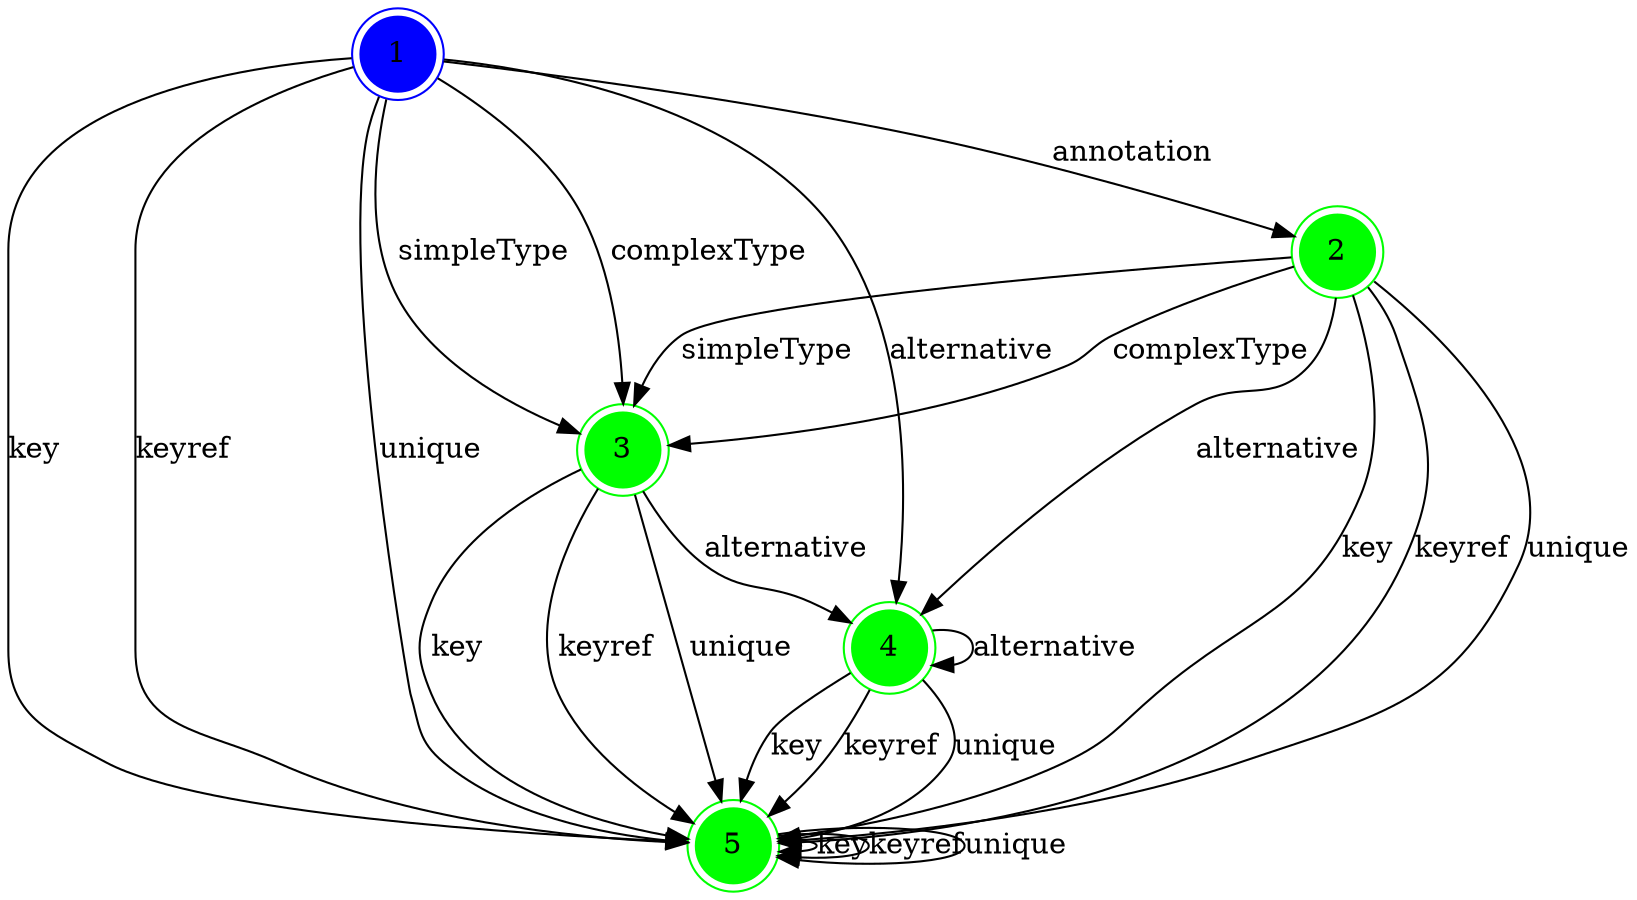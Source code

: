 digraph LocalElement {
  mindist = 2.0
  1 -> 3 [label="complexType"]
  1 -> 4 [label="alternative"]
  1 -> 2 [label="annotation"]
  1 -> 5 [label="key"]
  1 -> 3 [label="simpleType"]
  1 -> 5 [label="keyref"]
  1 -> 5 [label="unique"]
  2 -> 3 [label="complexType"]
  2 -> 4 [label="alternative"]
  2 -> 5 [label="key"]
  2 -> 3 [label="simpleType"]
  2 -> 5 [label="keyref"]
  2 -> 5 [label="unique"]
  3 -> 4 [label="alternative"]
  3 -> 5 [label="key"]
  3 -> 5 [label="keyref"]
  3 -> 5 [label="unique"]
  4 -> 4 [label="alternative"]
  4 -> 5 [label="key"]
  4 -> 5 [label="keyref"]
  4 -> 5 [label="unique"]
  5 -> 5 [label="key"]
  5 -> 5 [label="keyref"]
  5 -> 5 [label="unique"]
  1 [shape=doublecircle, style=filled, color=blue]
  2 [shape=doublecircle, style=filled, color=green]
  3 [shape=doublecircle, style=filled, color=green]
  4 [shape=doublecircle, style=filled, color=green]
  5 [shape=doublecircle, style=filled, color=green]
}
